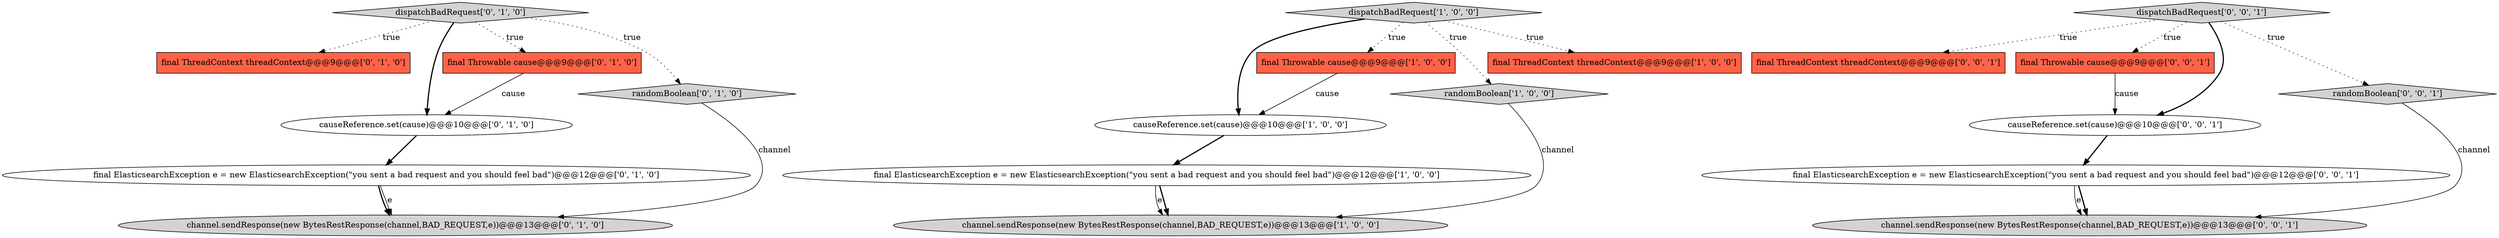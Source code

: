 digraph {
9 [style = filled, label = "final ElasticsearchException e = new ElasticsearchException(\"you sent a bad request and you should feel bad\")@@@12@@@['0', '1', '0']", fillcolor = white, shape = ellipse image = "AAA0AAABBB2BBB"];
5 [style = filled, label = "causeReference.set(cause)@@@10@@@['1', '0', '0']", fillcolor = white, shape = ellipse image = "AAA0AAABBB1BBB"];
4 [style = filled, label = "final Throwable cause@@@9@@@['1', '0', '0']", fillcolor = tomato, shape = box image = "AAA0AAABBB1BBB"];
11 [style = filled, label = "final ThreadContext threadContext@@@9@@@['0', '1', '0']", fillcolor = tomato, shape = box image = "AAA0AAABBB2BBB"];
1 [style = filled, label = "dispatchBadRequest['1', '0', '0']", fillcolor = lightgray, shape = diamond image = "AAA0AAABBB1BBB"];
16 [style = filled, label = "final ThreadContext threadContext@@@9@@@['0', '0', '1']", fillcolor = tomato, shape = box image = "AAA0AAABBB3BBB"];
15 [style = filled, label = "final ElasticsearchException e = new ElasticsearchException(\"you sent a bad request and you should feel bad\")@@@12@@@['0', '0', '1']", fillcolor = white, shape = ellipse image = "AAA0AAABBB3BBB"];
2 [style = filled, label = "final ElasticsearchException e = new ElasticsearchException(\"you sent a bad request and you should feel bad\")@@@12@@@['1', '0', '0']", fillcolor = white, shape = ellipse image = "AAA0AAABBB1BBB"];
20 [style = filled, label = "channel.sendResponse(new BytesRestResponse(channel,BAD_REQUEST,e))@@@13@@@['0', '0', '1']", fillcolor = lightgray, shape = ellipse image = "AAA0AAABBB3BBB"];
17 [style = filled, label = "final Throwable cause@@@9@@@['0', '0', '1']", fillcolor = tomato, shape = box image = "AAA0AAABBB3BBB"];
13 [style = filled, label = "dispatchBadRequest['0', '1', '0']", fillcolor = lightgray, shape = diamond image = "AAA0AAABBB2BBB"];
8 [style = filled, label = "causeReference.set(cause)@@@10@@@['0', '1', '0']", fillcolor = white, shape = ellipse image = "AAA0AAABBB2BBB"];
19 [style = filled, label = "causeReference.set(cause)@@@10@@@['0', '0', '1']", fillcolor = white, shape = ellipse image = "AAA0AAABBB3BBB"];
14 [style = filled, label = "randomBoolean['0', '0', '1']", fillcolor = lightgray, shape = diamond image = "AAA0AAABBB3BBB"];
12 [style = filled, label = "channel.sendResponse(new BytesRestResponse(channel,BAD_REQUEST,e))@@@13@@@['0', '1', '0']", fillcolor = lightgray, shape = ellipse image = "AAA0AAABBB2BBB"];
7 [style = filled, label = "randomBoolean['0', '1', '0']", fillcolor = lightgray, shape = diamond image = "AAA0AAABBB2BBB"];
18 [style = filled, label = "dispatchBadRequest['0', '0', '1']", fillcolor = lightgray, shape = diamond image = "AAA0AAABBB3BBB"];
3 [style = filled, label = "channel.sendResponse(new BytesRestResponse(channel,BAD_REQUEST,e))@@@13@@@['1', '0', '0']", fillcolor = lightgray, shape = ellipse image = "AAA0AAABBB1BBB"];
10 [style = filled, label = "final Throwable cause@@@9@@@['0', '1', '0']", fillcolor = tomato, shape = box image = "AAA0AAABBB2BBB"];
0 [style = filled, label = "randomBoolean['1', '0', '0']", fillcolor = lightgray, shape = diamond image = "AAA0AAABBB1BBB"];
6 [style = filled, label = "final ThreadContext threadContext@@@9@@@['1', '0', '0']", fillcolor = tomato, shape = box image = "AAA0AAABBB1BBB"];
5->2 [style = bold, label=""];
8->9 [style = bold, label=""];
7->12 [style = solid, label="channel"];
1->0 [style = dotted, label="true"];
2->3 [style = solid, label="e"];
0->3 [style = solid, label="channel"];
17->19 [style = solid, label="cause"];
4->5 [style = solid, label="cause"];
19->15 [style = bold, label=""];
13->11 [style = dotted, label="true"];
13->10 [style = dotted, label="true"];
1->6 [style = dotted, label="true"];
10->8 [style = solid, label="cause"];
2->3 [style = bold, label=""];
14->20 [style = solid, label="channel"];
18->14 [style = dotted, label="true"];
18->16 [style = dotted, label="true"];
18->17 [style = dotted, label="true"];
18->19 [style = bold, label=""];
15->20 [style = solid, label="e"];
15->20 [style = bold, label=""];
13->8 [style = bold, label=""];
9->12 [style = solid, label="e"];
1->4 [style = dotted, label="true"];
13->7 [style = dotted, label="true"];
9->12 [style = bold, label=""];
1->5 [style = bold, label=""];
}
